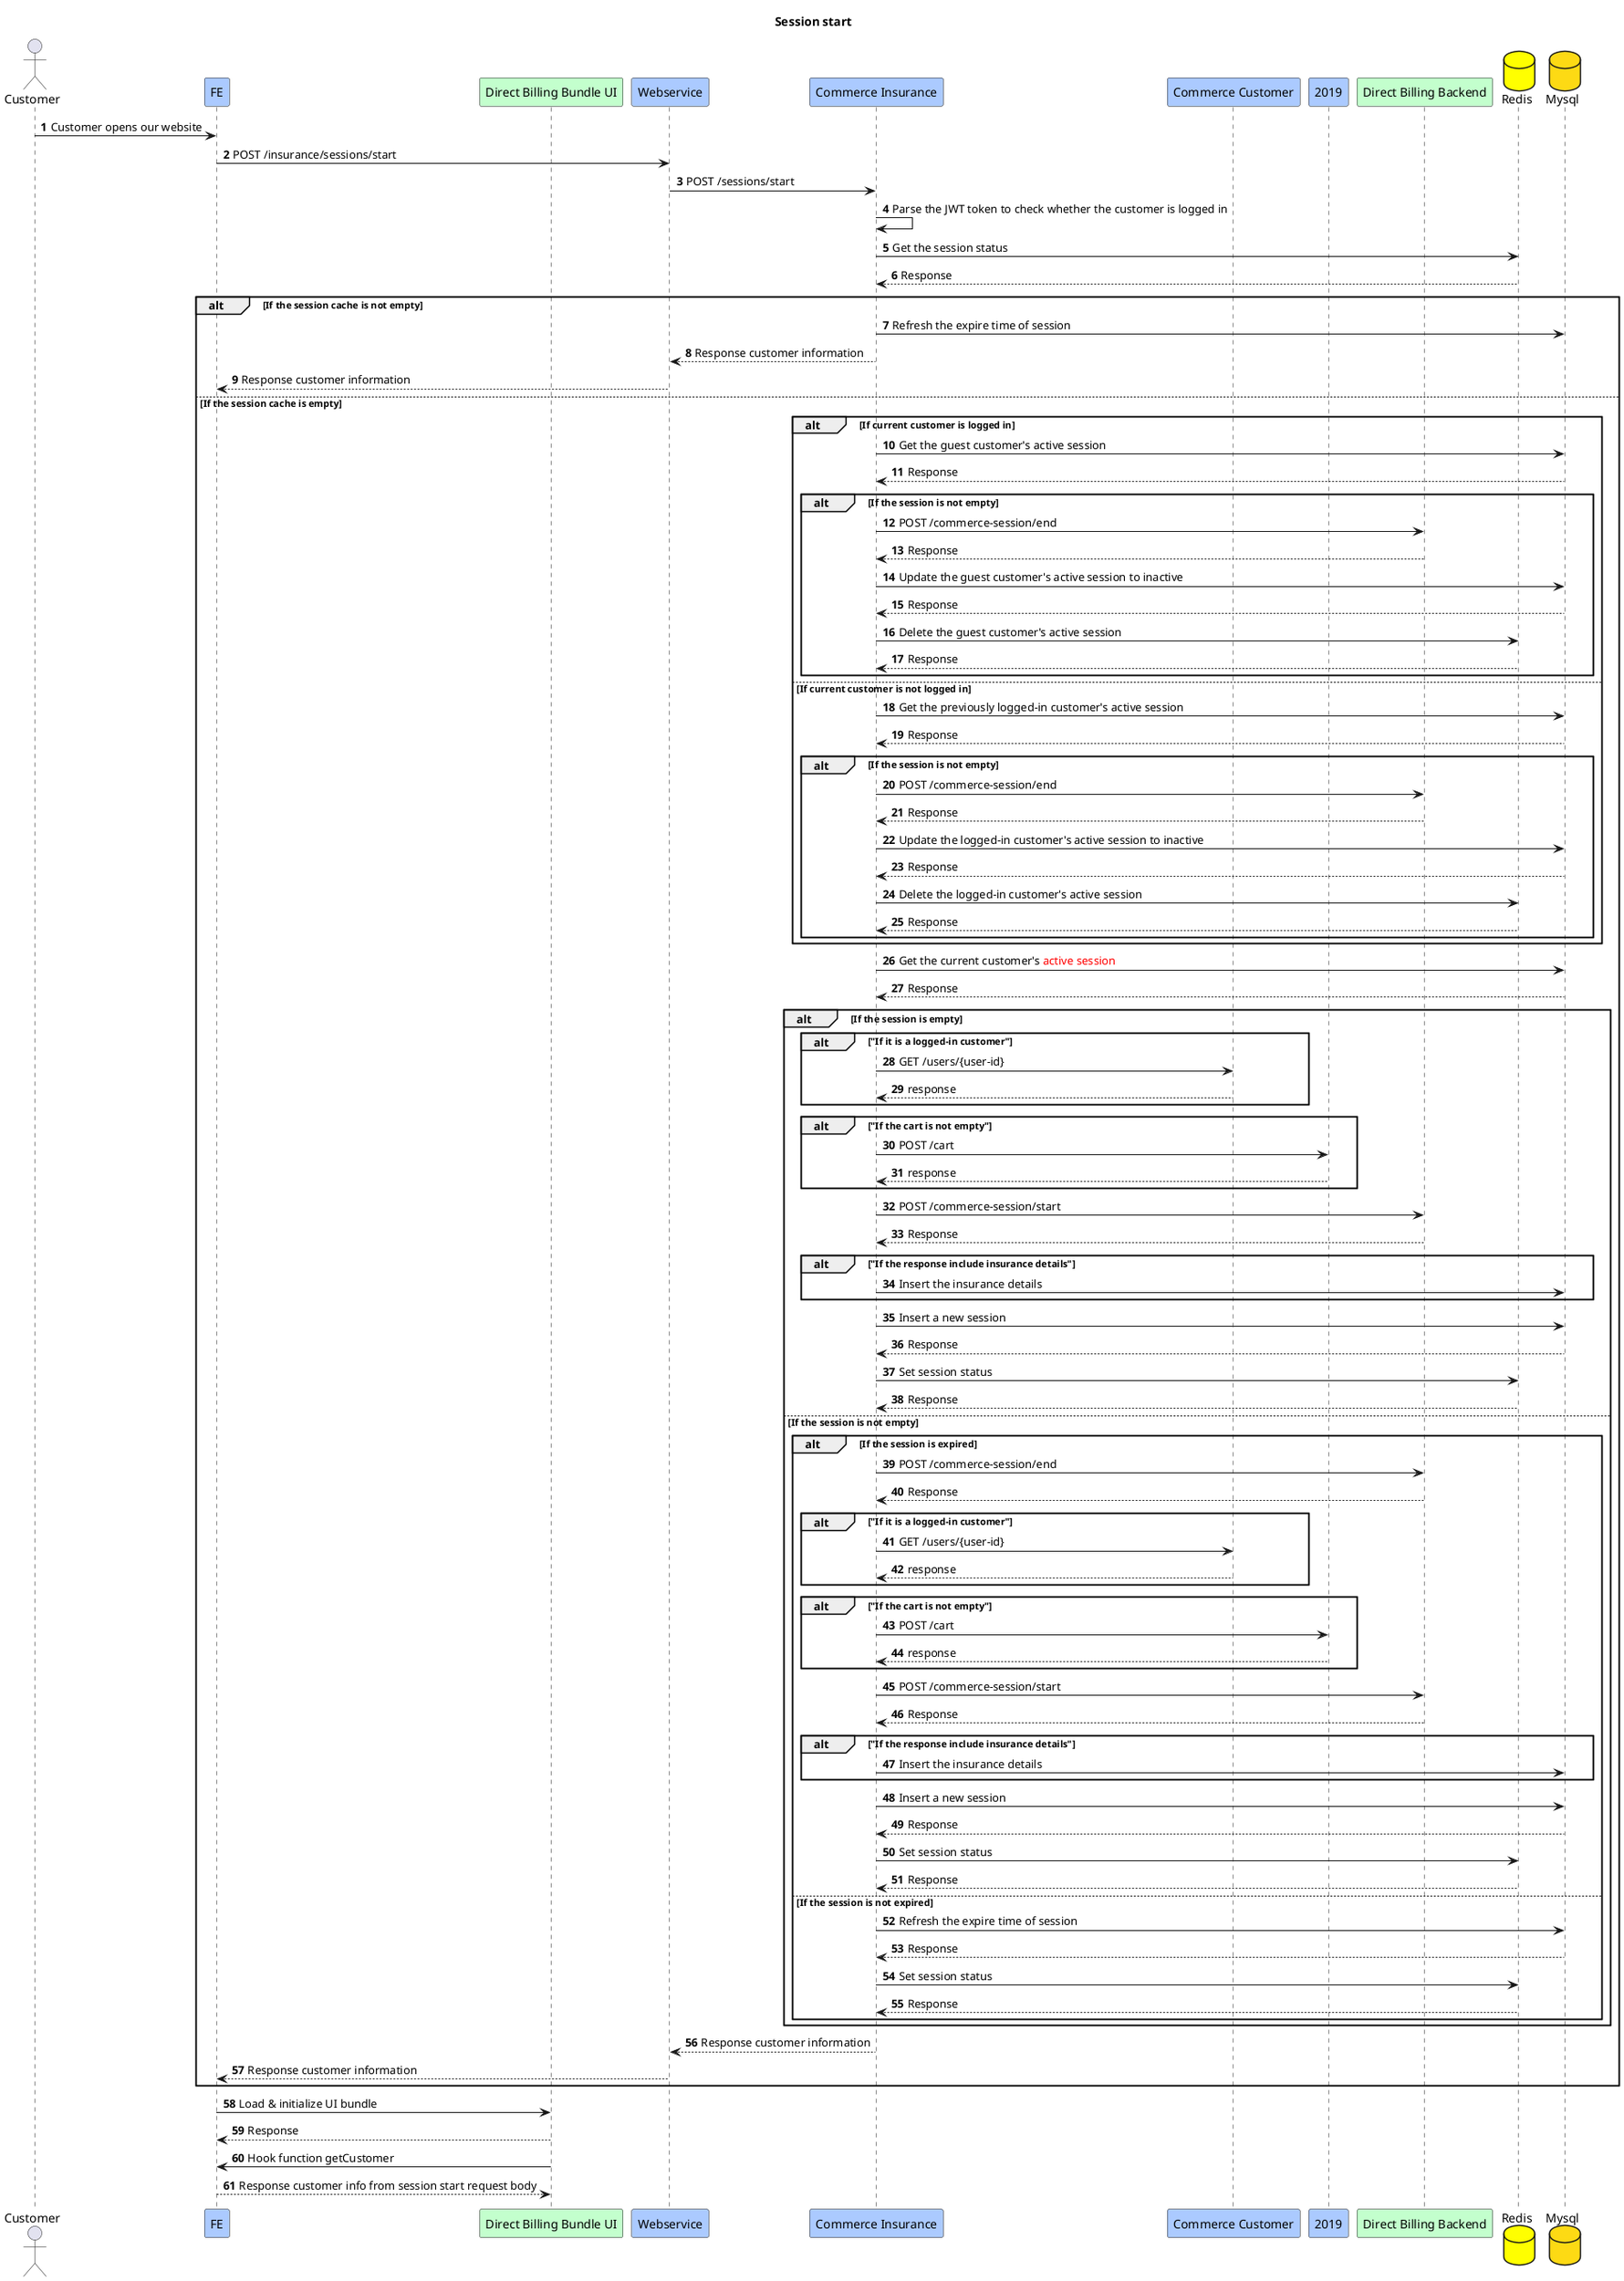 @startuml
title Session start
actor Customer
participant FE #abcaff
participant "Direct Billing Bundle UI" #c3ffcd
participant "Webservice" #abcaff
participant "Commerce Insurance" #abcaff
participant "Commerce Customer" #abcaff
participant "2019" #abcaff
participant "Direct Billing Backend" #c3ffcd
database "Redis" #yellow
database "Mysql" #fdda14

autonumber
Customer -> FE:Customer opens our website
FE -> "Webservice":POST /insurance/sessions/start
"Webservice" -> "Commerce Insurance":POST /sessions/start
"Commerce Insurance" -> "Commerce Insurance":Parse the JWT token to check whether the customer is logged in
"Commerce Insurance" -> "Redis":Get the session status
"Redis" --> "Commerce Insurance":Response
alt If the session cache is not empty
    "Commerce Insurance" -> "Mysql":Refresh the expire time of session
    "Commerce Insurance" --> "Webservice":Response customer information
    "Webservice" --> FE:Response customer information
else If the session cache is empty

'    Start verify whether the previous account has ended the session
    alt If current customer is logged in
        "Commerce Insurance" -> "Mysql":Get the guest customer's active session
        "Mysql" --> "Commerce Insurance":Response
        alt If the session is not empty
            "Commerce Insurance" -> "Direct Billing Backend":POST /commerce-session/end
            "Direct Billing Backend" --> "Commerce Insurance":Response
            "Commerce Insurance" -> "Mysql":Update the guest customer's active session to inactive
            "Mysql" --> "Commerce Insurance":Response
            "Commerce Insurance" -> "Redis":Delete the guest customer's active session
            "Redis" --> "Commerce Insurance":Response
        end
    else If current customer is not logged in
        "Commerce Insurance" -> "Mysql":Get the previously logged-in customer's active session
        "Mysql" --> "Commerce Insurance":Response
        alt If the session is not empty
            "Commerce Insurance" -> "Direct Billing Backend":POST /commerce-session/end
            "Direct Billing Backend" --> "Commerce Insurance":Response
            "Commerce Insurance" -> "Mysql":Update the logged-in customer's active session to inactive
            "Mysql" --> "Commerce Insurance":Response
            "Commerce Insurance" -> "Redis":Delete the logged-in customer's active session
            "Redis" --> "Commerce Insurance":Response
        end
    end
'    End verify whether the previous account has ended the session

    "Commerce Insurance" -> "Mysql":Get the current customer's <font color=red>active session
    "Mysql" --> "Commerce Insurance":Response
    alt If the session is empty
        alt "If it is a logged-in customer"
           "Commerce Insurance" -> "Commerce Customer":GET /users/{user-id}
           "Commerce Customer" --> "Commerce Insurance":response
        end
        alt "If the cart is not empty"
           "Commerce Insurance" -> 2019:POST /cart
           2019 --> "Commerce Insurance":response
        end
        "Commerce Insurance" -> "Direct Billing Backend":POST /commerce-session/start
        "Direct Billing Backend" --> "Commerce Insurance":Response
        alt "If the response include insurance details"
            "Commerce Insurance" -> "Mysql":Insert the insurance details
        end
        "Commerce Insurance" -> "Mysql":Insert a new session
        "Mysql" --> "Commerce Insurance":Response
        "Commerce Insurance" -> "Redis":Set session status
        "Redis" --> "Commerce Insurance":Response
    else If the session is not empty
        alt If the session is expired
            "Commerce Insurance" -> "Direct Billing Backend":POST /commerce-session/end
            "Direct Billing Backend" --> "Commerce Insurance":Response
            alt "If it is a logged-in customer"
               "Commerce Insurance" -> "Commerce Customer":GET /users/{user-id}
               "Commerce Customer" --> "Commerce Insurance":response
            end
            alt "If the cart is not empty"
               "Commerce Insurance" -> 2019:POST /cart
               2019 --> "Commerce Insurance":response
            end
            "Commerce Insurance" -> "Direct Billing Backend":POST /commerce-session/start
            "Direct Billing Backend" --> "Commerce Insurance":Response
            alt "If the response include insurance details"
                "Commerce Insurance" -> "Mysql":Insert the insurance details
            end
            "Commerce Insurance" -> "Mysql":Insert a new session
            "Mysql" --> "Commerce Insurance":Response
            "Commerce Insurance" -> "Redis":Set session status
            "Redis" --> "Commerce Insurance":Response
        else If the session is not expired
            "Commerce Insurance" -> "Mysql":Refresh the expire time of session
            "Mysql" --> "Commerce Insurance":Response
            "Commerce Insurance" -> "Redis":Set session status
            "Redis" --> "Commerce Insurance":Response
        end
    end
    "Commerce Insurance" --> "Webservice":Response customer information

     "Webservice" --> FE:Response customer information
end
FE -> "Direct Billing Bundle UI":Load & initialize UI bundle
"Direct Billing Bundle UI" --> FE:Response
"Direct Billing Bundle UI" -> FE: Hook function getCustomer
FE --> "Direct Billing Bundle UI":Response customer info from session start request body

@enduml

